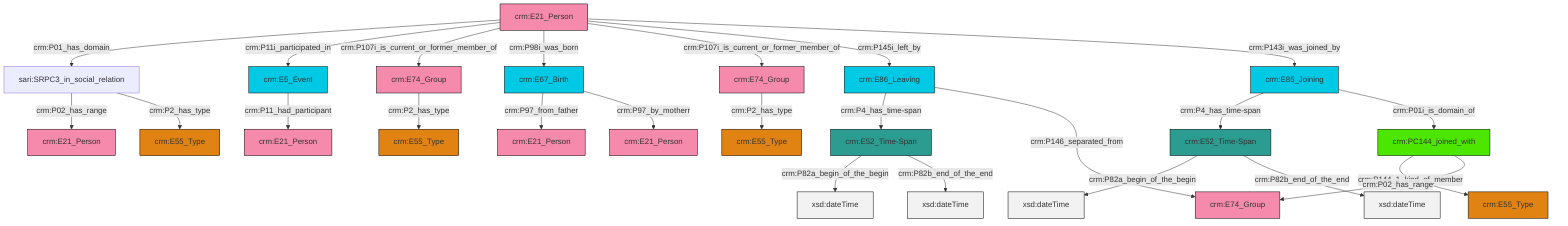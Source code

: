 graph TD
classDef Literal fill:#f2f2f2,stroke:#000000;
classDef CRM_Entity fill:#FFFFFF,stroke:#000000;
classDef Temporal_Entity fill:#00C9E6, stroke:#000000;
classDef Type fill:#E18312, stroke:#000000;
classDef Time-Span fill:#2C9C91, stroke:#000000;
classDef Appellation fill:#FFEB7F, stroke:#000000;
classDef Place fill:#008836, stroke:#000000;
classDef Persistent_Item fill:#B266B2, stroke:#000000;
classDef Conceptual_Object fill:#FFD700, stroke:#000000;
classDef Physical_Thing fill:#D2B48C, stroke:#000000;
classDef Actor fill:#f58aad, stroke:#000000;
classDef PC_Classes fill:#4ce600, stroke:#000000;
classDef Multi fill:#cccccc,stroke:#000000;

0["crm:E21_Person"]:::Actor -->|crm:P01_has_domain| 1["sari:SRPC3_in_social_relation"]:::Default
4["crm:E52_Time-Span"]:::Time-Span -->|crm:P82a_begin_of_the_begin| 5[xsd:dateTime]:::Literal
6["crm:E67_Birth"]:::Temporal_Entity -->|crm:P97_from_father| 7["crm:E21_Person"]:::Actor
10["crm:PC144_joined_with"]:::PC_Classes -->|crm:P144_1_kind_of_member| 11["crm:E55_Type"]:::Type
14["crm:E86_Leaving"]:::Temporal_Entity -->|crm:P4_has_time-span| 15["crm:E52_Time-Span"]:::Time-Span
0["crm:E21_Person"]:::Actor -->|crm:P11i_participated_in| 12["crm:E5_Event"]:::Temporal_Entity
12["crm:E5_Event"]:::Temporal_Entity -->|crm:P11_had_participant| 20["crm:E21_Person"]:::Actor
1["sari:SRPC3_in_social_relation"]:::Default -->|crm:P02_has_range| 8["crm:E21_Person"]:::Actor
0["crm:E21_Person"]:::Actor -->|crm:P107i_is_current_or_former_member_of| 27["crm:E74_Group"]:::Actor
14["crm:E86_Leaving"]:::Temporal_Entity -->|crm:P146_separated_from| 28["crm:E74_Group"]:::Actor
4["crm:E52_Time-Span"]:::Time-Span -->|crm:P82b_end_of_the_end| 29[xsd:dateTime]:::Literal
15["crm:E52_Time-Span"]:::Time-Span -->|crm:P82a_begin_of_the_begin| 32[xsd:dateTime]:::Literal
36["crm:E85_Joining"]:::Temporal_Entity -->|crm:P4_has_time-span| 4["crm:E52_Time-Span"]:::Time-Span
0["crm:E21_Person"]:::Actor -->|crm:P98i_was_born| 6["crm:E67_Birth"]:::Temporal_Entity
0["crm:E21_Person"]:::Actor -->|crm:P107i_is_current_or_former_member_of| 25["crm:E74_Group"]:::Actor
0["crm:E21_Person"]:::Actor -->|crm:P145i_left_by| 14["crm:E86_Leaving"]:::Temporal_Entity
27["crm:E74_Group"]:::Actor -->|crm:P2_has_type| 38["crm:E55_Type"]:::Type
36["crm:E85_Joining"]:::Temporal_Entity -->|crm:P01i_is_domain_of| 10["crm:PC144_joined_with"]:::PC_Classes
6["crm:E67_Birth"]:::Temporal_Entity -->|crm:P97_by_motherr| 21["crm:E21_Person"]:::Actor
15["crm:E52_Time-Span"]:::Time-Span -->|crm:P82b_end_of_the_end| 45[xsd:dateTime]:::Literal
10["crm:PC144_joined_with"]:::PC_Classes -->|crm:P02_has_range| 28["crm:E74_Group"]:::Actor
25["crm:E74_Group"]:::Actor -->|crm:P2_has_type| 2["crm:E55_Type"]:::Type
1["sari:SRPC3_in_social_relation"]:::Default -->|crm:P2_has_type| 18["crm:E55_Type"]:::Type
0["crm:E21_Person"]:::Actor -->|crm:P143i_was_joined_by| 36["crm:E85_Joining"]:::Temporal_Entity
